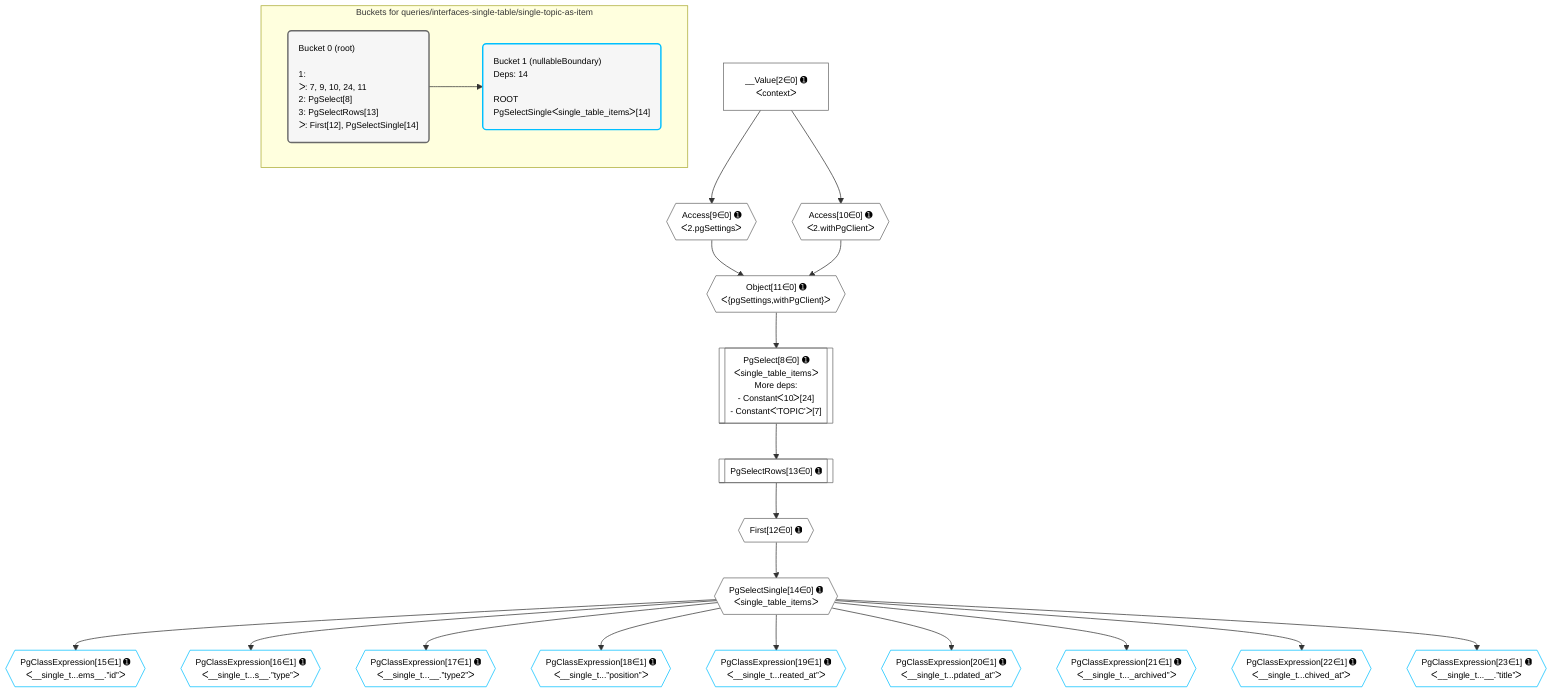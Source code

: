 %%{init: {'themeVariables': { 'fontSize': '12px'}}}%%
graph TD
    classDef path fill:#eee,stroke:#000,color:#000
    classDef plan fill:#fff,stroke-width:1px,color:#000
    classDef itemplan fill:#fff,stroke-width:2px,color:#000
    classDef unbatchedplan fill:#dff,stroke-width:1px,color:#000
    classDef sideeffectplan fill:#fcc,stroke-width:2px,color:#000
    classDef bucket fill:#f6f6f6,color:#000,stroke-width:2px,text-align:left

    subgraph "Buckets for queries/interfaces-single-table/single-topic-as-item"
    Bucket0("Bucket 0 (root)<br /><br />1: <br />ᐳ: 7, 9, 10, 24, 11<br />2: PgSelect[8]<br />3: PgSelectRows[13]<br />ᐳ: First[12], PgSelectSingle[14]"):::bucket
    Bucket1("Bucket 1 (nullableBoundary)<br />Deps: 14<br /><br />ROOT PgSelectSingleᐸsingle_table_itemsᐳ[14]"):::bucket
    end
    Bucket0 --> Bucket1

    %% plan dependencies
    PgSelect8[["PgSelect[8∈0] ➊<br />ᐸsingle_table_itemsᐳ<br />More deps:<br />- Constantᐸ10ᐳ[24]<br />- Constantᐸ'TOPIC'ᐳ[7]"]]:::plan
    Object11{{"Object[11∈0] ➊<br />ᐸ{pgSettings,withPgClient}ᐳ"}}:::plan
    Object11 --> PgSelect8
    Access9{{"Access[9∈0] ➊<br />ᐸ2.pgSettingsᐳ"}}:::plan
    Access10{{"Access[10∈0] ➊<br />ᐸ2.withPgClientᐳ"}}:::plan
    Access9 & Access10 --> Object11
    __Value2["__Value[2∈0] ➊<br />ᐸcontextᐳ"]:::plan
    __Value2 --> Access9
    __Value2 --> Access10
    First12{{"First[12∈0] ➊"}}:::plan
    PgSelectRows13[["PgSelectRows[13∈0] ➊"]]:::plan
    PgSelectRows13 --> First12
    PgSelect8 --> PgSelectRows13
    PgSelectSingle14{{"PgSelectSingle[14∈0] ➊<br />ᐸsingle_table_itemsᐳ"}}:::plan
    First12 --> PgSelectSingle14
    PgClassExpression15{{"PgClassExpression[15∈1] ➊<br />ᐸ__single_t...ems__.”id”ᐳ"}}:::plan
    PgSelectSingle14 --> PgClassExpression15
    PgClassExpression16{{"PgClassExpression[16∈1] ➊<br />ᐸ__single_t...s__.”type”ᐳ"}}:::plan
    PgSelectSingle14 --> PgClassExpression16
    PgClassExpression17{{"PgClassExpression[17∈1] ➊<br />ᐸ__single_t...__.”type2”ᐳ"}}:::plan
    PgSelectSingle14 --> PgClassExpression17
    PgClassExpression18{{"PgClassExpression[18∈1] ➊<br />ᐸ__single_t...”position”ᐳ"}}:::plan
    PgSelectSingle14 --> PgClassExpression18
    PgClassExpression19{{"PgClassExpression[19∈1] ➊<br />ᐸ__single_t...reated_at”ᐳ"}}:::plan
    PgSelectSingle14 --> PgClassExpression19
    PgClassExpression20{{"PgClassExpression[20∈1] ➊<br />ᐸ__single_t...pdated_at”ᐳ"}}:::plan
    PgSelectSingle14 --> PgClassExpression20
    PgClassExpression21{{"PgClassExpression[21∈1] ➊<br />ᐸ__single_t..._archived”ᐳ"}}:::plan
    PgSelectSingle14 --> PgClassExpression21
    PgClassExpression22{{"PgClassExpression[22∈1] ➊<br />ᐸ__single_t...chived_at”ᐳ"}}:::plan
    PgSelectSingle14 --> PgClassExpression22
    PgClassExpression23{{"PgClassExpression[23∈1] ➊<br />ᐸ__single_t...__.”title”ᐳ"}}:::plan
    PgSelectSingle14 --> PgClassExpression23

    %% define steps
    classDef bucket0 stroke:#696969
    class Bucket0,__Value2,PgSelect8,Access9,Access10,Object11,First12,PgSelectRows13,PgSelectSingle14 bucket0
    classDef bucket1 stroke:#00bfff
    class Bucket1,PgClassExpression15,PgClassExpression16,PgClassExpression17,PgClassExpression18,PgClassExpression19,PgClassExpression20,PgClassExpression21,PgClassExpression22,PgClassExpression23 bucket1